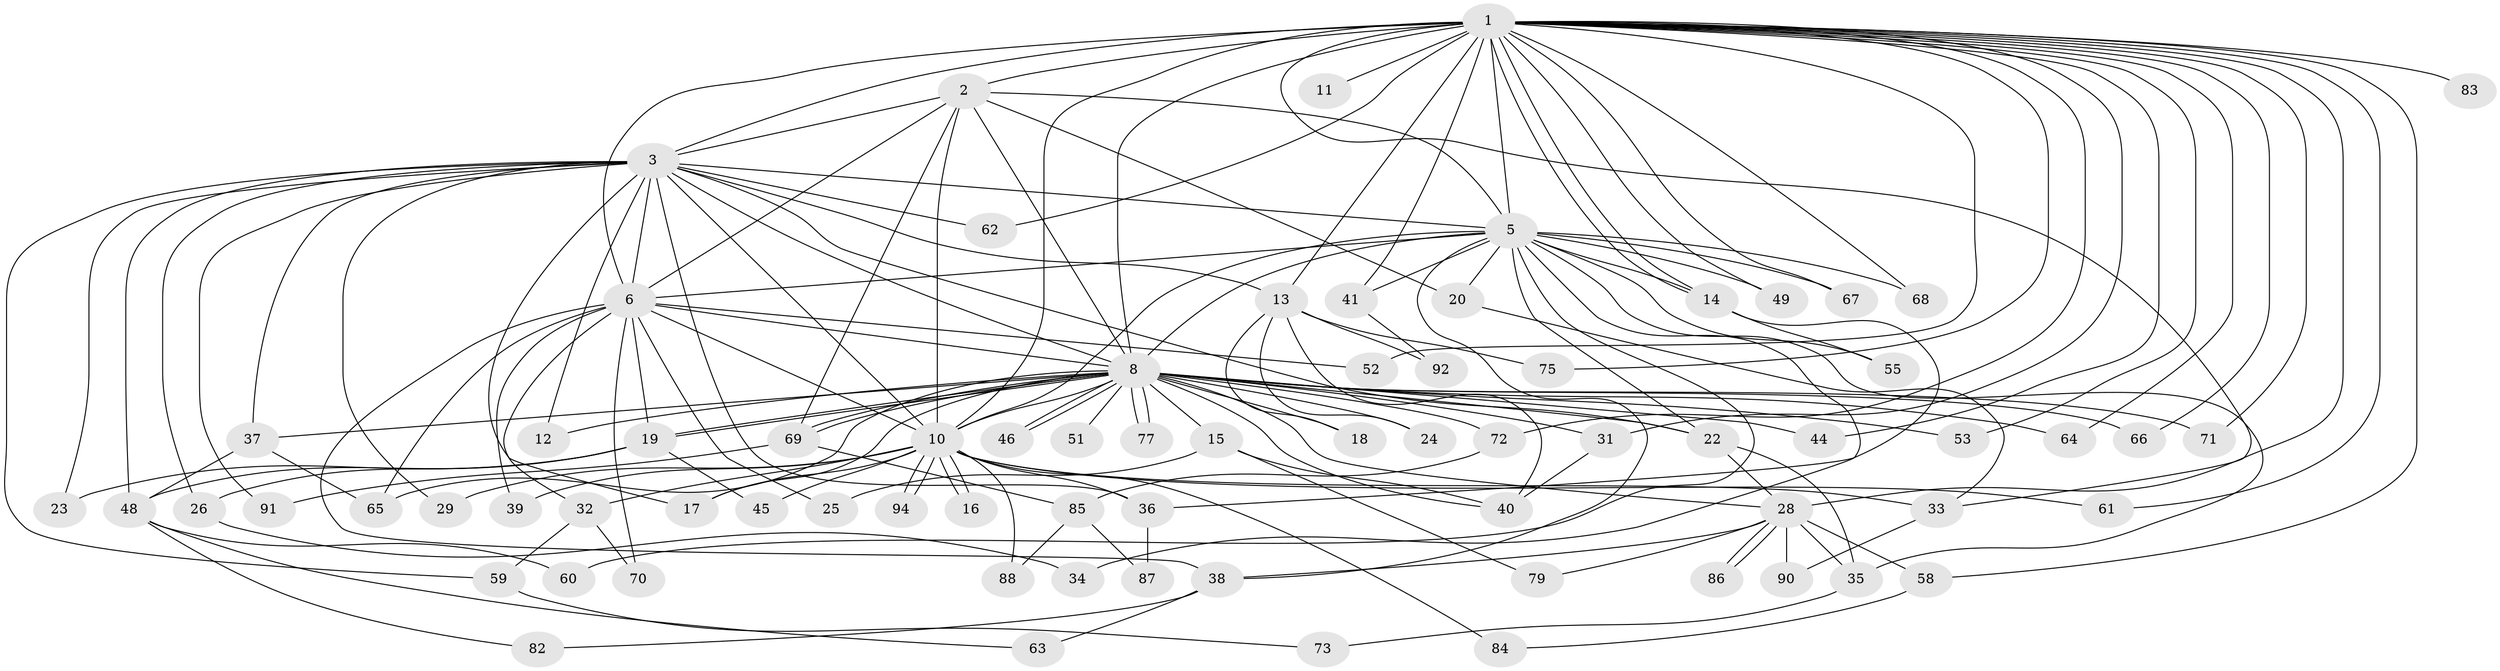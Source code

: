 // Generated by graph-tools (version 1.1) at 2025/51/02/27/25 19:51:42]
// undirected, 74 vertices, 165 edges
graph export_dot {
graph [start="1"]
  node [color=gray90,style=filled];
  1 [super="+4"];
  2 [super="+30"];
  3 [super="+80"];
  5 [super="+56"];
  6 [super="+7"];
  8 [super="+9"];
  10 [super="+21"];
  11;
  12;
  13 [super="+42"];
  14 [super="+93"];
  15;
  16;
  17;
  18;
  19 [super="+43"];
  20;
  22 [super="+27"];
  23;
  24;
  25;
  26 [super="+47"];
  28 [super="+89"];
  29;
  31;
  32;
  33 [super="+81"];
  34;
  35;
  36 [super="+54"];
  37;
  38 [super="+57"];
  39;
  40 [super="+78"];
  41;
  44;
  45;
  46;
  48 [super="+50"];
  49;
  51;
  52;
  53;
  55;
  58;
  59;
  60;
  61;
  62;
  63;
  64;
  65 [super="+74"];
  66;
  67;
  68;
  69 [super="+76"];
  70;
  71;
  72;
  73;
  75;
  77;
  79;
  82;
  83;
  84;
  85;
  86;
  87;
  88;
  90;
  91;
  92;
  94;
  1 -- 2 [weight=2];
  1 -- 3 [weight=3];
  1 -- 5 [weight=2];
  1 -- 6 [weight=4];
  1 -- 8 [weight=4];
  1 -- 10 [weight=2];
  1 -- 11 [weight=2];
  1 -- 13;
  1 -- 14;
  1 -- 14;
  1 -- 31;
  1 -- 41;
  1 -- 67;
  1 -- 68;
  1 -- 83 [weight=2];
  1 -- 64;
  1 -- 66;
  1 -- 71;
  1 -- 72;
  1 -- 75;
  1 -- 33;
  1 -- 44;
  1 -- 49;
  1 -- 52;
  1 -- 53;
  1 -- 58;
  1 -- 61;
  1 -- 62;
  1 -- 28;
  2 -- 3;
  2 -- 5;
  2 -- 6 [weight=2];
  2 -- 8 [weight=2];
  2 -- 10 [weight=2];
  2 -- 20;
  2 -- 69;
  3 -- 5;
  3 -- 6 [weight=2];
  3 -- 8 [weight=2];
  3 -- 10;
  3 -- 12;
  3 -- 13;
  3 -- 17;
  3 -- 22;
  3 -- 23;
  3 -- 26 [weight=2];
  3 -- 29;
  3 -- 36;
  3 -- 37;
  3 -- 48;
  3 -- 59;
  3 -- 62;
  3 -- 91;
  5 -- 6 [weight=2];
  5 -- 8 [weight=2];
  5 -- 10;
  5 -- 20;
  5 -- 34;
  5 -- 38;
  5 -- 41;
  5 -- 49;
  5 -- 55;
  5 -- 60;
  5 -- 67;
  5 -- 68;
  5 -- 22;
  5 -- 35;
  5 -- 14;
  6 -- 8 [weight=4];
  6 -- 10 [weight=2];
  6 -- 32;
  6 -- 70;
  6 -- 38;
  6 -- 39;
  6 -- 52;
  6 -- 25;
  6 -- 65;
  6 -- 19;
  8 -- 10 [weight=2];
  8 -- 12;
  8 -- 15 [weight=2];
  8 -- 19;
  8 -- 19;
  8 -- 22;
  8 -- 24;
  8 -- 28;
  8 -- 31;
  8 -- 44;
  8 -- 46;
  8 -- 46;
  8 -- 51 [weight=2];
  8 -- 64;
  8 -- 65;
  8 -- 66;
  8 -- 69;
  8 -- 69;
  8 -- 71;
  8 -- 72;
  8 -- 77;
  8 -- 77;
  8 -- 37;
  8 -- 40;
  8 -- 17;
  8 -- 18;
  8 -- 53;
  10 -- 16;
  10 -- 16;
  10 -- 29;
  10 -- 32;
  10 -- 36;
  10 -- 39;
  10 -- 45;
  10 -- 61;
  10 -- 84;
  10 -- 88;
  10 -- 94;
  10 -- 94;
  10 -- 17;
  10 -- 33;
  13 -- 18;
  13 -- 24;
  13 -- 92;
  13 -- 40;
  13 -- 75;
  14 -- 55;
  14 -- 36;
  15 -- 25;
  15 -- 40;
  15 -- 79;
  19 -- 23;
  19 -- 26;
  19 -- 45;
  19 -- 48;
  20 -- 33;
  22 -- 28;
  22 -- 35;
  26 -- 34;
  28 -- 35;
  28 -- 58;
  28 -- 79;
  28 -- 86;
  28 -- 86;
  28 -- 90;
  28 -- 38;
  31 -- 40;
  32 -- 59;
  32 -- 70;
  33 -- 90;
  35 -- 73;
  36 -- 87;
  37 -- 48;
  37 -- 65;
  38 -- 63;
  38 -- 82;
  41 -- 92;
  48 -- 82;
  48 -- 60;
  48 -- 63;
  58 -- 84;
  59 -- 73;
  69 -- 85;
  69 -- 91;
  72 -- 85;
  85 -- 87;
  85 -- 88;
}

